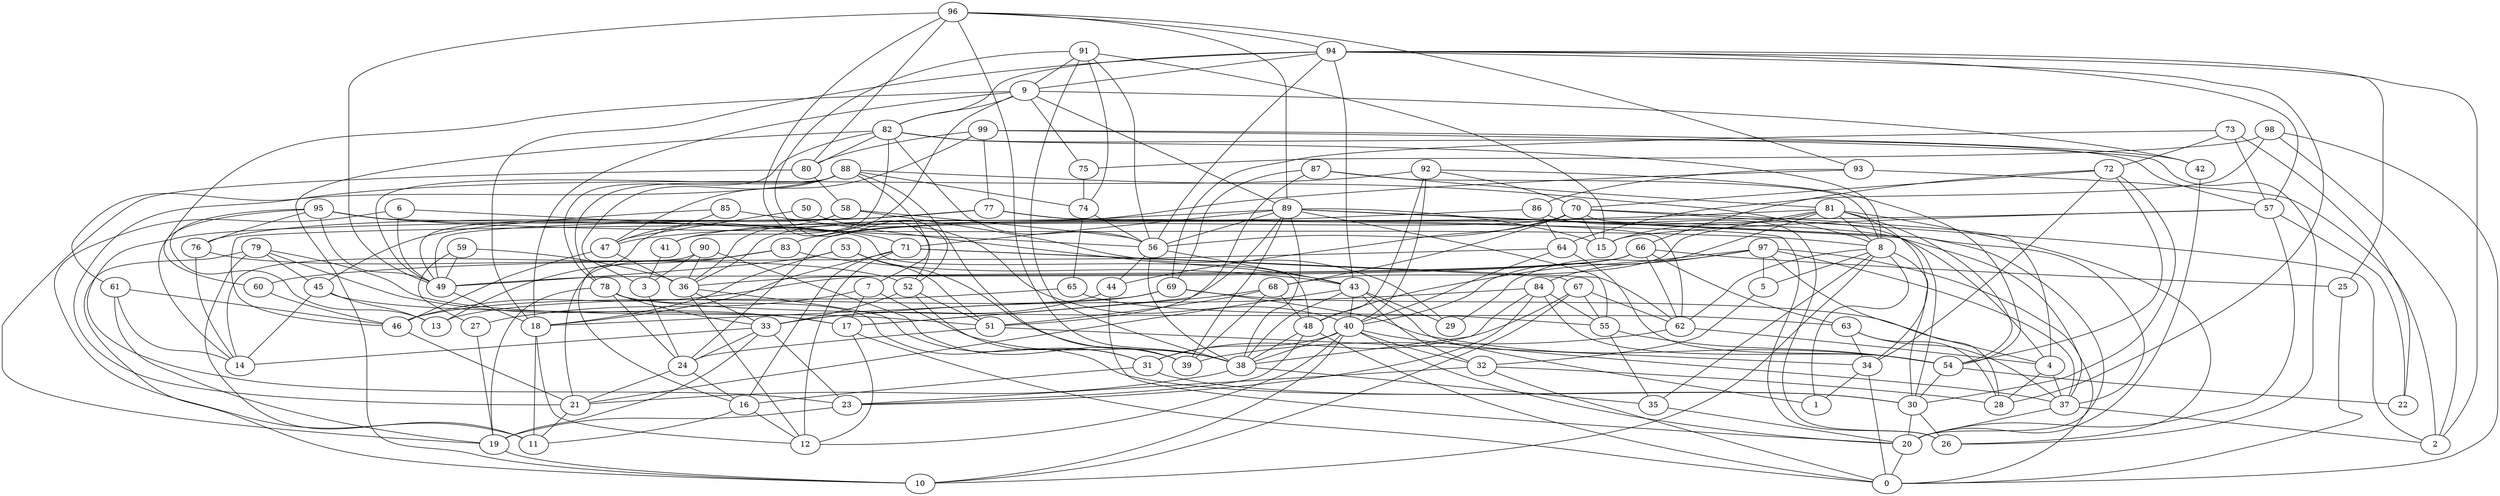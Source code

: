 digraph GG_graph {

subgraph G_graph {
edge [color = black]
"83" -> "13" [dir = none]
"41" -> "3" [dir = none]
"88" -> "49" [dir = none]
"97" -> "48" [dir = none]
"60" -> "46" [dir = none]
"25" -> "0" [dir = none]
"63" -> "37" [dir = none]
"42" -> "20" [dir = none]
"93" -> "2" [dir = none]
"93" -> "36" [dir = none]
"73" -> "57" [dir = none]
"76" -> "52" [dir = none]
"68" -> "48" [dir = none]
"67" -> "62" [dir = none]
"59" -> "36" [dir = none]
"50" -> "40" [dir = none]
"52" -> "51" [dir = none]
"94" -> "82" [dir = none]
"94" -> "9" [dir = none]
"94" -> "28" [dir = none]
"94" -> "43" [dir = none]
"91" -> "52" [dir = none]
"91" -> "38" [dir = none]
"46" -> "21" [dir = none]
"32" -> "23" [dir = none]
"32" -> "0" [dir = none]
"47" -> "46" [dir = none]
"96" -> "80" [dir = none]
"96" -> "38" [dir = none]
"96" -> "49" [dir = none]
"96" -> "89" [dir = none]
"43" -> "1" [dir = none]
"43" -> "29" [dir = none]
"43" -> "32" [dir = none]
"43" -> "38" [dir = none]
"64" -> "60" [dir = none]
"64" -> "40" [dir = none]
"77" -> "37" [dir = none]
"77" -> "62" [dir = none]
"66" -> "62" [dir = none]
"70" -> "26" [dir = none]
"70" -> "44" [dir = none]
"70" -> "56" [dir = none]
"70" -> "68" [dir = none]
"86" -> "64" [dir = none]
"40" -> "12" [dir = none]
"17" -> "12" [dir = none]
"80" -> "19" [dir = none]
"89" -> "4" [dir = none]
"89" -> "55" [dir = none]
"89" -> "39" [dir = none]
"89" -> "20" [dir = none]
"89" -> "71" [dir = none]
"98" -> "75" [dir = none]
"98" -> "64" [dir = none]
"71" -> "62" [dir = none]
"71" -> "18" [dir = none]
"92" -> "40" [dir = none]
"18" -> "12" [dir = none]
"18" -> "11" [dir = none]
"8" -> "35" [dir = none]
"8" -> "10" [dir = none]
"8" -> "5" [dir = none]
"8" -> "30" [dir = none]
"61" -> "19" [dir = none]
"53" -> "18" [dir = none]
"69" -> "18" [dir = none]
"95" -> "13" [dir = none]
"95" -> "8" [dir = none]
"95" -> "48" [dir = none]
"95" -> "49" [dir = none]
"81" -> "54" [dir = none]
"81" -> "15" [dir = none]
"87" -> "51" [dir = none]
"57" -> "22" [dir = none]
"57" -> "15" [dir = none]
"57" -> "20" [dir = none]
"31" -> "30" [dir = none]
"90" -> "3" [dir = none]
"90" -> "14" [dir = none]
"90" -> "39" [dir = none]
"58" -> "49" [dir = none]
"84" -> "38" [dir = none]
"51" -> "34" [dir = none]
"78" -> "24" [dir = none]
"78" -> "33" [dir = none]
"78" -> "30" [dir = none]
"36" -> "12" [dir = none]
"6" -> "49" [dir = none]
"79" -> "51" [dir = none]
"99" -> "77" [dir = none]
"74" -> "56" [dir = none]
"27" -> "19" [dir = none]
"65" -> "13" [dir = none]
"7" -> "27" [dir = none]
"85" -> "45" [dir = none]
"85" -> "43" [dir = none]
"24" -> "16" [dir = none]
"72" -> "30" [dir = none]
"82" -> "8" [dir = none]
"82" -> "78" [dir = none]
"69" -> "46" [dir = none]
"95" -> "71" [dir = none]
"9" -> "42" [dir = none]
"40" -> "20" [dir = none]
"19" -> "10" [dir = none]
"78" -> "63" [dir = none]
"94" -> "25" [dir = none]
"43" -> "21" [dir = none]
"86" -> "83" [dir = none]
"37" -> "2" [dir = none]
"91" -> "9" [dir = none]
"32" -> "28" [dir = none]
"7" -> "38" [dir = none]
"48" -> "38" [dir = none]
"97" -> "37" [dir = none]
"67" -> "55" [dir = none]
"9" -> "36" [dir = none]
"92" -> "48" [dir = none]
"94" -> "2" [dir = none]
"79" -> "45" [dir = none]
"83" -> "43" [dir = none]
"72" -> "66" [dir = none]
"55" -> "54" [dir = none]
"81" -> "68" [dir = none]
"33" -> "23" [dir = none]
"36" -> "33" [dir = none]
"58" -> "56" [dir = none]
"88" -> "39" [dir = none]
"57" -> "46" [dir = none]
"59" -> "27" [dir = none]
"50" -> "47" [dir = none]
"87" -> "8" [dir = none]
"21" -> "11" [dir = none]
"88" -> "74" [dir = none]
"82" -> "56" [dir = none]
"62" -> "39" [dir = none]
"97" -> "0" [dir = none]
"9" -> "60" [dir = none]
"58" -> "16" [dir = none]
"66" -> "46" [dir = none]
"82" -> "41" [dir = none]
"91" -> "74" [dir = none]
"98" -> "0" [dir = none]
"40" -> "31" [dir = none]
"34" -> "1" [dir = none]
"64" -> "54" [dir = none]
"69" -> "4" [dir = none]
"17" -> "0" [dir = none]
"99" -> "80" [dir = none]
"72" -> "70" [dir = none]
"97" -> "5" [dir = none]
"8" -> "62" [dir = none]
"89" -> "17" [dir = none]
"63" -> "28" [dir = none]
"66" -> "49" [dir = none]
"9" -> "18" [dir = none]
"44" -> "33" [dir = none]
"71" -> "16" [dir = none]
"77" -> "49" [dir = none]
"83" -> "21" [dir = none]
"91" -> "56" [dir = none]
"99" -> "47" [dir = none]
"99" -> "42" [dir = none]
"16" -> "12" [dir = none]
"3" -> "24" [dir = none]
"54" -> "30" [dir = none]
"44" -> "20" [dir = none]
"66" -> "25" [dir = none]
"88" -> "78" [dir = none]
"89" -> "38" [dir = none]
"85" -> "47" [dir = none]
"40" -> "37" [dir = none]
"75" -> "74" [dir = none]
"9" -> "75" [dir = none]
"52" -> "33" [dir = none]
"55" -> "35" [dir = none]
"7" -> "17" [dir = none]
"61" -> "14" [dir = none]
"68" -> "17" [dir = none]
"82" -> "10" [dir = none]
"94" -> "56" [dir = none]
"53" -> "49" [dir = none]
"40" -> "38" [dir = none]
"40" -> "32" [dir = none]
"62" -> "4" [dir = none]
"73" -> "69" [dir = none]
"68" -> "51" [dir = none]
"89" -> "15" [dir = none]
"72" -> "34" [dir = none]
"95" -> "14" [dir = none]
"45" -> "13" [dir = none]
"98" -> "2" [dir = none]
"38" -> "35" [dir = none]
"87" -> "81" [dir = none]
"89" -> "37" [dir = none]
"84" -> "55" [dir = none]
"70" -> "15" [dir = none]
"4" -> "28" [dir = none]
"5" -> "32" [dir = none]
"71" -> "67" [dir = none]
"81" -> "26" [dir = none]
"56" -> "43" [dir = none]
"67" -> "31" [dir = none]
"48" -> "0" [dir = none]
"86" -> "30" [dir = none]
"84" -> "54" [dir = none]
"94" -> "57" [dir = none]
"82" -> "57" [dir = none]
"68" -> "39" [dir = none]
"76" -> "14" [dir = none]
"87" -> "69" [dir = none]
"58" -> "29" [dir = none]
"92" -> "54" [dir = none]
"70" -> "4" [dir = none]
"48" -> "23" [dir = none]
"53" -> "51" [dir = none]
"94" -> "18" [dir = none]
"93" -> "86" [dir = none]
"40" -> "10" [dir = none]
"88" -> "8" [dir = none]
"77" -> "23" [dir = none]
"96" -> "94" [dir = none]
"81" -> "34" [dir = none]
"84" -> "23" [dir = none]
"9" -> "82" [dir = none]
"78" -> "19" [dir = none]
"97" -> "28" [dir = none]
"88" -> "3" [dir = none]
"45" -> "17" [dir = none]
"33" -> "19" [dir = none]
"74" -> "65" [dir = none]
"89" -> "41" [dir = none]
"69" -> "54" [dir = none]
"8" -> "1" [dir = none]
"67" -> "10" [dir = none]
"79" -> "17" [dir = none]
"47" -> "36" [dir = none]
"91" -> "15" [dir = none]
"84" -> "33" [dir = none]
"70" -> "2" [dir = none]
"89" -> "56" [dir = none]
"49" -> "18" [dir = none]
"79" -> "10" [dir = none]
"70" -> "24" [dir = none]
"51" -> "24" [dir = none]
"77" -> "76" [dir = none]
"81" -> "8" [dir = none]
"4" -> "37" [dir = none]
"9" -> "89" [dir = none]
"34" -> "0" [dir = none]
"96" -> "52" [dir = none]
"23" -> "19" [dir = none]
"99" -> "26" [dir = none]
"90" -> "36" [dir = none]
"71" -> "12" [dir = none]
"56" -> "44" [dir = none]
"30" -> "20" [dir = none]
"81" -> "40" [dir = none]
"33" -> "24" [dir = none]
"96" -> "93" [dir = none]
"56" -> "38" [dir = none]
"24" -> "21" [dir = none]
"31" -> "16" [dir = none]
"30" -> "26" [dir = none]
"88" -> "7" [dir = none]
"92" -> "21" [dir = none]
"92" -> "70" [dir = none]
"6" -> "56" [dir = none]
"36" -> "31" [dir = none]
"72" -> "54" [dir = none]
"16" -> "11" [dir = none]
"65" -> "55" [dir = none]
"97" -> "29" [dir = none]
"53" -> "38" [dir = none]
"33" -> "14" [dir = none]
"80" -> "58" [dir = none]
"66" -> "36" [dir = none]
"63" -> "34" [dir = none]
"59" -> "49" [dir = none]
"6" -> "11" [dir = none]
"54" -> "22" [dir = none]
"66" -> "63" [dir = none]
"79" -> "11" [dir = none]
"35" -> "20" [dir = none]
"77" -> "26" [dir = none]
"81" -> "47" [dir = none]
"73" -> "72" [dir = none]
"38" -> "21" [dir = none]
"43" -> "40" [dir = none]
"20" -> "0" [dir = none]
"88" -> "61" [dir = none]
"61" -> "46" [dir = none]
"52" -> "31" [dir = none]
"45" -> "14" [dir = none]
"73" -> "22" [dir = none]
"37" -> "20" [dir = none]
"82" -> "80" [dir = none]
"97" -> "84" [dir = none]
"95" -> "76" [dir = none]
}

}
